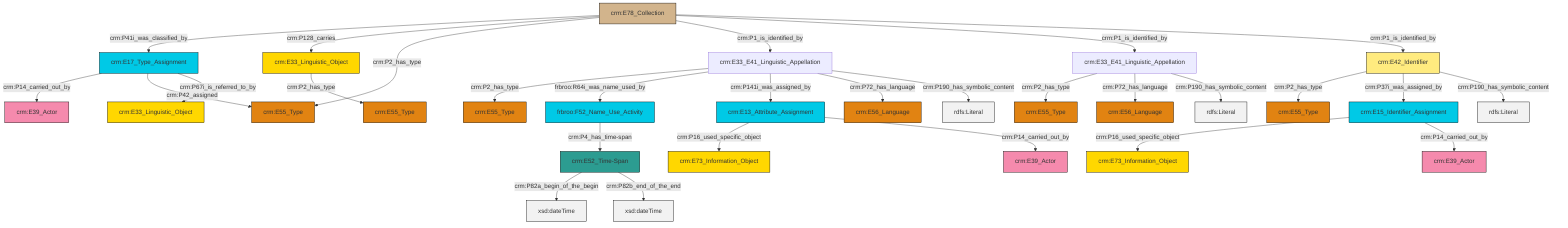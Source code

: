 graph TD
classDef Literal fill:#f2f2f2,stroke:#000000;
classDef CRM_Entity fill:#FFFFFF,stroke:#000000;
classDef Temporal_Entity fill:#00C9E6, stroke:#000000;
classDef Type fill:#E18312, stroke:#000000;
classDef Time-Span fill:#2C9C91, stroke:#000000;
classDef Appellation fill:#FFEB7F, stroke:#000000;
classDef Place fill:#008836, stroke:#000000;
classDef Persistent_Item fill:#B266B2, stroke:#000000;
classDef Conceptual_Object fill:#FFD700, stroke:#000000;
classDef Physical_Thing fill:#D2B48C, stroke:#000000;
classDef Actor fill:#f58aad, stroke:#000000;
classDef PC_Classes fill:#4ce600, stroke:#000000;
classDef Multi fill:#cccccc,stroke:#000000;

0["crm:E17_Type_Assignment"]:::Temporal_Entity -->|crm:P14_carried_out_by| 1["crm:E39_Actor"]:::Actor
4["crm:E33_E41_Linguistic_Appellation"]:::Default -->|crm:P2_has_type| 5["crm:E55_Type"]:::Type
6["crm:E78_Collection"]:::Physical_Thing -->|crm:P41i_was_classified_by| 0["crm:E17_Type_Assignment"]:::Temporal_Entity
7["crm:E42_Identifier"]:::Appellation -->|crm:P2_has_type| 8["crm:E55_Type"]:::Type
9["crm:E15_Identifier_Assignment"]:::Temporal_Entity -->|crm:P16_used_specific_object| 10["crm:E73_Information_Object"]:::Conceptual_Object
13["crm:E33_E41_Linguistic_Appellation"]:::Default -->|crm:P2_has_type| 14["crm:E55_Type"]:::Type
0["crm:E17_Type_Assignment"]:::Temporal_Entity -->|crm:P42_assigned| 17["crm:E55_Type"]:::Type
13["crm:E33_E41_Linguistic_Appellation"]:::Default -->|frbroo:R64i_was_name_used_by| 15["frbroo:F52_Name_Use_Activity"]:::Temporal_Entity
6["crm:E78_Collection"]:::Physical_Thing -->|crm:P128_carries| 20["crm:E33_Linguistic_Object"]:::Conceptual_Object
6["crm:E78_Collection"]:::Physical_Thing -->|crm:P2_has_type| 17["crm:E55_Type"]:::Type
7["crm:E42_Identifier"]:::Appellation -->|crm:P37i_was_assigned_by| 9["crm:E15_Identifier_Assignment"]:::Temporal_Entity
25["crm:E13_Attribute_Assignment"]:::Temporal_Entity -->|crm:P16_used_specific_object| 2["crm:E73_Information_Object"]:::Conceptual_Object
0["crm:E17_Type_Assignment"]:::Temporal_Entity -->|crm:P67i_is_referred_to_by| 29["crm:E33_Linguistic_Object"]:::Conceptual_Object
6["crm:E78_Collection"]:::Physical_Thing -->|crm:P1_is_identified_by| 13["crm:E33_E41_Linguistic_Appellation"]:::Default
7["crm:E42_Identifier"]:::Appellation -->|crm:P190_has_symbolic_content| 30[rdfs:Literal]:::Literal
21["crm:E52_Time-Span"]:::Time-Span -->|crm:P82a_begin_of_the_begin| 34[xsd:dateTime]:::Literal
13["crm:E33_E41_Linguistic_Appellation"]:::Default -->|crm:P141i_was_assigned_by| 25["crm:E13_Attribute_Assignment"]:::Temporal_Entity
9["crm:E15_Identifier_Assignment"]:::Temporal_Entity -->|crm:P14_carried_out_by| 11["crm:E39_Actor"]:::Actor
25["crm:E13_Attribute_Assignment"]:::Temporal_Entity -->|crm:P14_carried_out_by| 18["crm:E39_Actor"]:::Actor
21["crm:E52_Time-Span"]:::Time-Span -->|crm:P82b_end_of_the_end| 44[xsd:dateTime]:::Literal
4["crm:E33_E41_Linguistic_Appellation"]:::Default -->|crm:P72_has_language| 38["crm:E56_Language"]:::Type
4["crm:E33_E41_Linguistic_Appellation"]:::Default -->|crm:P190_has_symbolic_content| 47[rdfs:Literal]:::Literal
6["crm:E78_Collection"]:::Physical_Thing -->|crm:P1_is_identified_by| 4["crm:E33_E41_Linguistic_Appellation"]:::Default
15["frbroo:F52_Name_Use_Activity"]:::Temporal_Entity -->|crm:P4_has_time-span| 21["crm:E52_Time-Span"]:::Time-Span
13["crm:E33_E41_Linguistic_Appellation"]:::Default -->|crm:P72_has_language| 36["crm:E56_Language"]:::Type
6["crm:E78_Collection"]:::Physical_Thing -->|crm:P1_is_identified_by| 7["crm:E42_Identifier"]:::Appellation
13["crm:E33_E41_Linguistic_Appellation"]:::Default -->|crm:P190_has_symbolic_content| 50[rdfs:Literal]:::Literal
20["crm:E33_Linguistic_Object"]:::Conceptual_Object -->|crm:P2_has_type| 42["crm:E55_Type"]:::Type